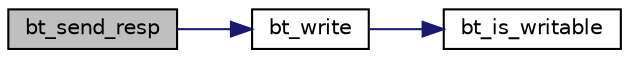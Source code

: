 digraph "bt_send_resp"
{
 // LATEX_PDF_SIZE
  bgcolor="transparent";
  edge [fontname="Helvetica",fontsize="10",labelfontname="Helvetica",labelfontsize="10"];
  node [fontname="Helvetica",fontsize="10",shape=record];
  rankdir="LR";
  Node1 [label="bt_send_resp",height=0.2,width=0.4,color="black", fillcolor="grey75", style="filled", fontcolor="black",tooltip=" "];
  Node1 -> Node2 [color="midnightblue",fontsize="10",style="solid",fontname="Helvetica"];
  Node2 [label="bt_write",height=0.2,width=0.4,color="black",URL="$bt_8c.html#a15f1c8a00e4516cd0e35726396cfc4f6",tooltip=" "];
  Node2 -> Node3 [color="midnightblue",fontsize="10",style="solid",fontname="Helvetica"];
  Node3 [label="bt_is_writable",height=0.2,width=0.4,color="black",URL="$bt_8c.html#ae067c5bc3d459d0bd4d0e6561f67f462",tooltip=" "];
}
